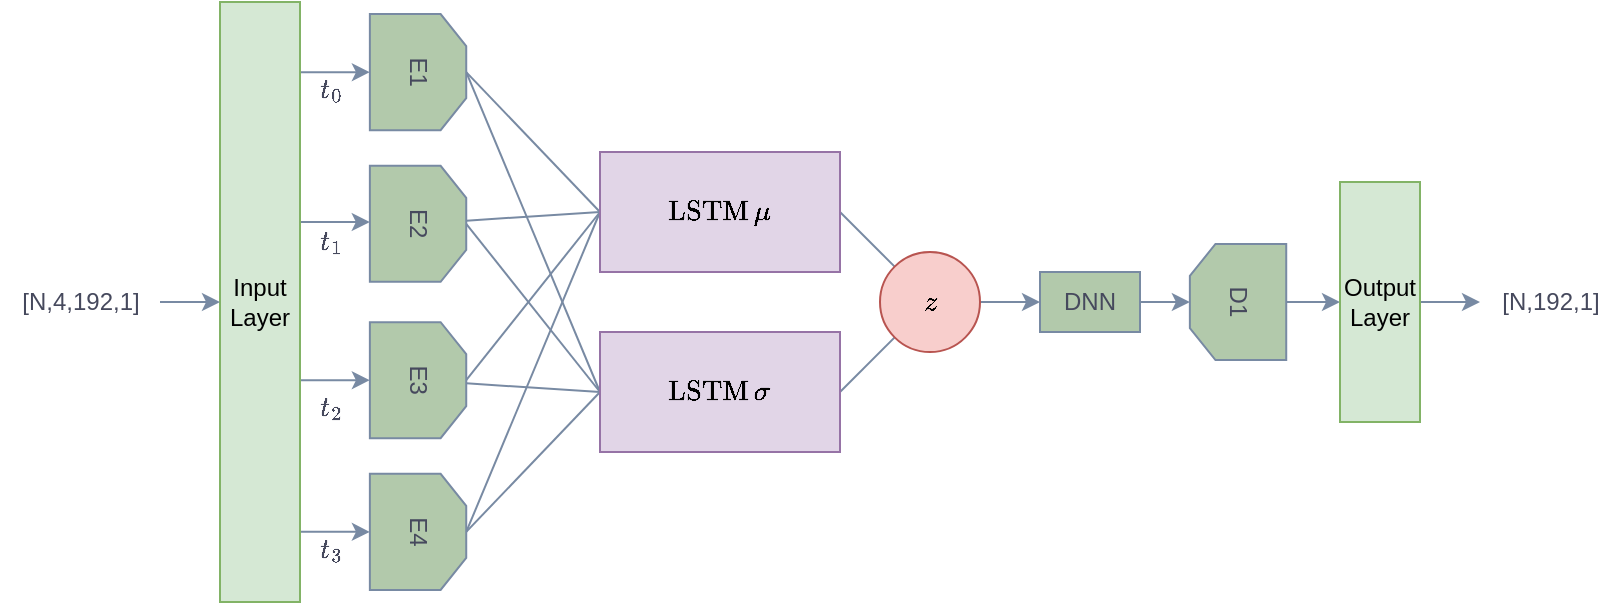 <mxfile version="22.0.2" type="device">
  <diagram name="Seite-1" id="30Ckv1rOUddr_BBJVf9G">
    <mxGraphModel dx="3599" dy="618" grid="1" gridSize="10" guides="1" tooltips="1" connect="1" arrows="1" fold="1" page="1" pageScale="1" pageWidth="827" pageHeight="1169" math="1" shadow="0">
      <root>
        <mxCell id="0" />
        <mxCell id="1" parent="0" />
        <mxCell id="4DEG6i5r2hOcw2yrL1nB-13" style="edgeStyle=orthogonalEdgeStyle;rounded=0;orthogonalLoop=1;jettySize=auto;html=1;exitX=1;exitY=0.25;exitDx=0;exitDy=0;entryX=0.5;entryY=1;entryDx=0;entryDy=0;labelBackgroundColor=none;strokeColor=#788AA3;fontColor=default;" parent="1" source="4DEG6i5r2hOcw2yrL1nB-1" target="4DEG6i5r2hOcw2yrL1nB-4" edge="1">
          <mxGeometry relative="1" as="geometry">
            <Array as="points">
              <mxPoint x="-1610" y="265" />
            </Array>
          </mxGeometry>
        </mxCell>
        <mxCell id="4DEG6i5r2hOcw2yrL1nB-14" style="edgeStyle=orthogonalEdgeStyle;rounded=0;orthogonalLoop=1;jettySize=auto;html=1;exitX=1;exitY=0.25;exitDx=0;exitDy=0;entryX=0.5;entryY=1;entryDx=0;entryDy=0;labelBackgroundColor=none;strokeColor=#788AA3;fontColor=default;" parent="1" source="4DEG6i5r2hOcw2yrL1nB-1" target="4DEG6i5r2hOcw2yrL1nB-9" edge="1">
          <mxGeometry relative="1" as="geometry">
            <Array as="points">
              <mxPoint x="-1610" y="340" />
              <mxPoint x="-1575" y="340" />
            </Array>
          </mxGeometry>
        </mxCell>
        <mxCell id="4DEG6i5r2hOcw2yrL1nB-15" style="edgeStyle=orthogonalEdgeStyle;rounded=0;orthogonalLoop=1;jettySize=auto;html=1;exitX=1;exitY=0.75;exitDx=0;exitDy=0;entryX=0.5;entryY=1;entryDx=0;entryDy=0;labelBackgroundColor=none;strokeColor=#788AA3;fontColor=default;" parent="1" source="4DEG6i5r2hOcw2yrL1nB-1" target="4DEG6i5r2hOcw2yrL1nB-10" edge="1">
          <mxGeometry relative="1" as="geometry">
            <Array as="points">
              <mxPoint x="-1610" y="420" />
            </Array>
          </mxGeometry>
        </mxCell>
        <mxCell id="4DEG6i5r2hOcw2yrL1nB-16" style="edgeStyle=orthogonalEdgeStyle;rounded=0;orthogonalLoop=1;jettySize=auto;html=1;exitX=1;exitY=0.75;exitDx=0;exitDy=0;entryX=0.5;entryY=1;entryDx=0;entryDy=0;labelBackgroundColor=none;strokeColor=#788AA3;fontColor=default;" parent="1" source="4DEG6i5r2hOcw2yrL1nB-1" target="4DEG6i5r2hOcw2yrL1nB-8" edge="1">
          <mxGeometry relative="1" as="geometry">
            <Array as="points">
              <mxPoint x="-1610" y="495" />
            </Array>
          </mxGeometry>
        </mxCell>
        <mxCell id="4DEG6i5r2hOcw2yrL1nB-1" value="Input Layer" style="rounded=0;whiteSpace=wrap;html=1;labelBackgroundColor=none;fillColor=#d5e8d4;strokeColor=#82b366;" parent="1" vertex="1">
          <mxGeometry x="-1650" y="230" width="40" height="300" as="geometry" />
        </mxCell>
        <mxCell id="4DEG6i5r2hOcw2yrL1nB-3" value="" style="edgeStyle=orthogonalEdgeStyle;rounded=0;orthogonalLoop=1;jettySize=auto;html=1;labelBackgroundColor=none;strokeColor=#788AA3;fontColor=default;" parent="1" source="4DEG6i5r2hOcw2yrL1nB-2" target="4DEG6i5r2hOcw2yrL1nB-1" edge="1">
          <mxGeometry relative="1" as="geometry" />
        </mxCell>
        <mxCell id="4DEG6i5r2hOcw2yrL1nB-2" value="[N,4,192,1]" style="text;html=1;align=center;verticalAlign=middle;resizable=0;points=[];autosize=1;strokeColor=none;fillColor=none;labelBackgroundColor=none;fontColor=#46495D;" parent="1" vertex="1">
          <mxGeometry x="-1760" y="365" width="80" height="30" as="geometry" />
        </mxCell>
        <mxCell id="rSMwKwBw5-kmtVjUByB2-7" style="rounded=0;orthogonalLoop=1;jettySize=auto;html=1;entryX=0;entryY=0.5;entryDx=0;entryDy=0;endArrow=none;endFill=0;exitX=0.5;exitY=0;exitDx=0;exitDy=0;labelBackgroundColor=none;strokeColor=#788AA3;fontColor=default;" edge="1" parent="1" source="4DEG6i5r2hOcw2yrL1nB-4" target="rSMwKwBw5-kmtVjUByB2-5">
          <mxGeometry relative="1" as="geometry" />
        </mxCell>
        <mxCell id="rSMwKwBw5-kmtVjUByB2-8" style="rounded=0;orthogonalLoop=1;jettySize=auto;html=1;exitX=0.5;exitY=0;exitDx=0;exitDy=0;entryX=0;entryY=0.5;entryDx=0;entryDy=0;endArrow=none;endFill=0;labelBackgroundColor=none;strokeColor=#788AA3;fontColor=default;" edge="1" parent="1" source="4DEG6i5r2hOcw2yrL1nB-4" target="rSMwKwBw5-kmtVjUByB2-6">
          <mxGeometry relative="1" as="geometry" />
        </mxCell>
        <mxCell id="4DEG6i5r2hOcw2yrL1nB-4" value="E1" style="shape=loopLimit;whiteSpace=wrap;html=1;rotation=90;size=16;labelBackgroundColor=none;fillColor=#B2C9AB;strokeColor=#788AA3;fontColor=#46495D;" parent="1" vertex="1">
          <mxGeometry x="-1580" y="240.98" width="58.05" height="48.18" as="geometry" />
        </mxCell>
        <mxCell id="rSMwKwBw5-kmtVjUByB2-13" style="rounded=0;orthogonalLoop=1;jettySize=auto;html=1;entryX=0;entryY=0.5;entryDx=0;entryDy=0;endArrow=none;endFill=0;exitX=0.5;exitY=0;exitDx=0;exitDy=0;labelBackgroundColor=none;strokeColor=#788AA3;fontColor=default;" edge="1" parent="1" source="4DEG6i5r2hOcw2yrL1nB-8" target="rSMwKwBw5-kmtVjUByB2-5">
          <mxGeometry relative="1" as="geometry" />
        </mxCell>
        <mxCell id="rSMwKwBw5-kmtVjUByB2-14" style="rounded=0;orthogonalLoop=1;jettySize=auto;html=1;exitX=0.5;exitY=0;exitDx=0;exitDy=0;entryX=0;entryY=0.5;entryDx=0;entryDy=0;endArrow=none;endFill=0;labelBackgroundColor=none;strokeColor=#788AA3;fontColor=default;" edge="1" parent="1" source="4DEG6i5r2hOcw2yrL1nB-8" target="rSMwKwBw5-kmtVjUByB2-6">
          <mxGeometry relative="1" as="geometry" />
        </mxCell>
        <mxCell id="4DEG6i5r2hOcw2yrL1nB-8" value="E4" style="shape=loopLimit;whiteSpace=wrap;html=1;rotation=90;size=16;labelBackgroundColor=none;fillColor=#B2C9AB;strokeColor=#788AA3;fontColor=#46495D;" parent="1" vertex="1">
          <mxGeometry x="-1580" y="470.85" width="58.05" height="48.18" as="geometry" />
        </mxCell>
        <mxCell id="rSMwKwBw5-kmtVjUByB2-9" style="rounded=0;orthogonalLoop=1;jettySize=auto;html=1;entryX=0;entryY=0.5;entryDx=0;entryDy=0;endArrow=none;endFill=0;labelBackgroundColor=none;strokeColor=#788AA3;fontColor=default;" edge="1" parent="1" source="4DEG6i5r2hOcw2yrL1nB-9" target="rSMwKwBw5-kmtVjUByB2-5">
          <mxGeometry relative="1" as="geometry" />
        </mxCell>
        <mxCell id="rSMwKwBw5-kmtVjUByB2-10" style="rounded=0;orthogonalLoop=1;jettySize=auto;html=1;exitX=0.5;exitY=0;exitDx=0;exitDy=0;entryX=0;entryY=0.5;entryDx=0;entryDy=0;endArrow=none;endFill=0;labelBackgroundColor=none;strokeColor=#788AA3;fontColor=default;" edge="1" parent="1" source="4DEG6i5r2hOcw2yrL1nB-9" target="rSMwKwBw5-kmtVjUByB2-6">
          <mxGeometry relative="1" as="geometry" />
        </mxCell>
        <mxCell id="4DEG6i5r2hOcw2yrL1nB-9" value="E2" style="shape=loopLimit;whiteSpace=wrap;html=1;rotation=90;size=16;labelBackgroundColor=none;fillColor=#B2C9AB;strokeColor=#788AA3;fontColor=#46495D;" parent="1" vertex="1">
          <mxGeometry x="-1580" y="316.82" width="58.05" height="48.18" as="geometry" />
        </mxCell>
        <mxCell id="rSMwKwBw5-kmtVjUByB2-11" style="rounded=0;orthogonalLoop=1;jettySize=auto;html=1;entryX=0;entryY=0.5;entryDx=0;entryDy=0;endArrow=none;endFill=0;labelBackgroundColor=none;strokeColor=#788AA3;fontColor=default;" edge="1" parent="1" source="4DEG6i5r2hOcw2yrL1nB-10" target="rSMwKwBw5-kmtVjUByB2-6">
          <mxGeometry relative="1" as="geometry" />
        </mxCell>
        <mxCell id="rSMwKwBw5-kmtVjUByB2-12" style="rounded=0;orthogonalLoop=1;jettySize=auto;html=1;exitX=0.5;exitY=0;exitDx=0;exitDy=0;entryX=0;entryY=0.5;entryDx=0;entryDy=0;endArrow=none;endFill=0;labelBackgroundColor=none;strokeColor=#788AA3;fontColor=default;" edge="1" parent="1" source="4DEG6i5r2hOcw2yrL1nB-10" target="rSMwKwBw5-kmtVjUByB2-5">
          <mxGeometry relative="1" as="geometry" />
        </mxCell>
        <mxCell id="4DEG6i5r2hOcw2yrL1nB-10" value="E3" style="shape=loopLimit;whiteSpace=wrap;html=1;rotation=90;size=16;labelBackgroundColor=none;fillColor=#B2C9AB;strokeColor=#788AA3;fontColor=#46495D;" parent="1" vertex="1">
          <mxGeometry x="-1580" y="395" width="58.05" height="48.18" as="geometry" />
        </mxCell>
        <mxCell id="rSMwKwBw5-kmtVjUByB2-1" value="$$t_0$$" style="text;html=1;align=center;verticalAlign=middle;resizable=0;points=[];autosize=1;strokeColor=none;fillColor=none;labelBackgroundColor=none;fontColor=#46495D;" vertex="1" parent="1">
          <mxGeometry x="-1630" y="259.16" width="70" height="30" as="geometry" />
        </mxCell>
        <mxCell id="rSMwKwBw5-kmtVjUByB2-2" value="$$t_1$$" style="text;html=1;align=center;verticalAlign=middle;resizable=0;points=[];autosize=1;strokeColor=none;fillColor=none;labelBackgroundColor=none;fontColor=#46495D;" vertex="1" parent="1">
          <mxGeometry x="-1630" y="335" width="70" height="30" as="geometry" />
        </mxCell>
        <mxCell id="rSMwKwBw5-kmtVjUByB2-3" value="$$t_2$$" style="text;html=1;align=center;verticalAlign=middle;resizable=0;points=[];autosize=1;strokeColor=none;fillColor=none;labelBackgroundColor=none;fontColor=#46495D;" vertex="1" parent="1">
          <mxGeometry x="-1630" y="418" width="70" height="30" as="geometry" />
        </mxCell>
        <mxCell id="rSMwKwBw5-kmtVjUByB2-4" value="$$t_3$$" style="text;html=1;align=center;verticalAlign=middle;resizable=0;points=[];autosize=1;strokeColor=none;fillColor=none;labelBackgroundColor=none;fontColor=#46495D;" vertex="1" parent="1">
          <mxGeometry x="-1630" y="489.03" width="70" height="30" as="geometry" />
        </mxCell>
        <mxCell id="rSMwKwBw5-kmtVjUByB2-19" style="rounded=0;orthogonalLoop=1;jettySize=auto;html=1;exitX=1;exitY=0.5;exitDx=0;exitDy=0;endArrow=none;endFill=0;labelBackgroundColor=none;strokeColor=#788AA3;fontColor=default;" edge="1" parent="1" source="rSMwKwBw5-kmtVjUByB2-5" target="rSMwKwBw5-kmtVjUByB2-18">
          <mxGeometry relative="1" as="geometry" />
        </mxCell>
        <mxCell id="rSMwKwBw5-kmtVjUByB2-5" value="$$\text{LSTM}\,\mu$$" style="rounded=0;whiteSpace=wrap;html=1;labelBackgroundColor=none;fillColor=#e1d5e7;strokeColor=#9673a6;" vertex="1" parent="1">
          <mxGeometry x="-1460" y="305" width="120" height="60" as="geometry" />
        </mxCell>
        <mxCell id="rSMwKwBw5-kmtVjUByB2-20" style="rounded=0;orthogonalLoop=1;jettySize=auto;html=1;endArrow=none;endFill=0;exitX=1;exitY=0.5;exitDx=0;exitDy=0;labelBackgroundColor=none;strokeColor=#788AA3;fontColor=default;" edge="1" parent="1" source="rSMwKwBw5-kmtVjUByB2-6" target="rSMwKwBw5-kmtVjUByB2-18">
          <mxGeometry relative="1" as="geometry" />
        </mxCell>
        <mxCell id="rSMwKwBw5-kmtVjUByB2-6" value="$$\text{LSTM}\,\sigma$$" style="rounded=0;whiteSpace=wrap;html=1;labelBackgroundColor=none;fillColor=#e1d5e7;strokeColor=#9673a6;" vertex="1" parent="1">
          <mxGeometry x="-1460" y="395" width="120" height="60" as="geometry" />
        </mxCell>
        <mxCell id="rSMwKwBw5-kmtVjUByB2-22" value="" style="edgeStyle=orthogonalEdgeStyle;rounded=0;orthogonalLoop=1;jettySize=auto;html=1;labelBackgroundColor=none;strokeColor=#788AA3;fontColor=default;entryX=0;entryY=0.5;entryDx=0;entryDy=0;" edge="1" parent="1" source="rSMwKwBw5-kmtVjUByB2-18" target="rSMwKwBw5-kmtVjUByB2-21">
          <mxGeometry relative="1" as="geometry">
            <mxPoint x="-1240" y="380" as="targetPoint" />
          </mxGeometry>
        </mxCell>
        <mxCell id="rSMwKwBw5-kmtVjUByB2-18" value="$$z$$" style="ellipse;whiteSpace=wrap;html=1;aspect=fixed;labelBackgroundColor=none;fillColor=#f8cecc;strokeColor=#b85450;" vertex="1" parent="1">
          <mxGeometry x="-1320" y="355" width="50" height="50" as="geometry" />
        </mxCell>
        <mxCell id="rSMwKwBw5-kmtVjUByB2-29" style="rounded=0;orthogonalLoop=1;jettySize=auto;html=1;entryX=0.5;entryY=1;entryDx=0;entryDy=0;endArrow=classic;endFill=1;exitX=1;exitY=0.5;exitDx=0;exitDy=0;labelBackgroundColor=none;strokeColor=#788AA3;fontColor=default;" edge="1" parent="1" source="rSMwKwBw5-kmtVjUByB2-21" target="rSMwKwBw5-kmtVjUByB2-23">
          <mxGeometry relative="1" as="geometry" />
        </mxCell>
        <mxCell id="rSMwKwBw5-kmtVjUByB2-21" value="DNN" style="whiteSpace=wrap;html=1;labelBackgroundColor=none;fillColor=#B2C9AB;strokeColor=#788AA3;fontColor=#46495D;" vertex="1" parent="1">
          <mxGeometry x="-1240" y="365" width="50" height="30" as="geometry" />
        </mxCell>
        <mxCell id="rSMwKwBw5-kmtVjUByB2-39" value="" style="edgeStyle=orthogonalEdgeStyle;rounded=0;orthogonalLoop=1;jettySize=auto;html=1;strokeColor=#788AA3;fontColor=#46495D;fillColor=#B2C9AB;" edge="1" parent="1" source="rSMwKwBw5-kmtVjUByB2-23" target="rSMwKwBw5-kmtVjUByB2-27">
          <mxGeometry relative="1" as="geometry" />
        </mxCell>
        <mxCell id="rSMwKwBw5-kmtVjUByB2-23" value="D1" style="shape=loopLimit;whiteSpace=wrap;html=1;rotation=90;size=16;flipV=1;labelBackgroundColor=none;fillColor=#B2C9AB;strokeColor=#788AA3;fontColor=#46495D;" vertex="1" parent="1">
          <mxGeometry x="-1170" y="355.91" width="58.05" height="48.18" as="geometry" />
        </mxCell>
        <mxCell id="rSMwKwBw5-kmtVjUByB2-38" value="" style="edgeStyle=orthogonalEdgeStyle;rounded=0;orthogonalLoop=1;jettySize=auto;html=1;strokeColor=#788AA3;fontColor=#46495D;fillColor=#B2C9AB;" edge="1" parent="1" source="rSMwKwBw5-kmtVjUByB2-27" target="rSMwKwBw5-kmtVjUByB2-37">
          <mxGeometry relative="1" as="geometry" />
        </mxCell>
        <mxCell id="rSMwKwBw5-kmtVjUByB2-27" value="Output Layer" style="rounded=0;whiteSpace=wrap;html=1;labelBackgroundColor=none;fillColor=#d5e8d4;strokeColor=#82b366;" vertex="1" parent="1">
          <mxGeometry x="-1090" y="320" width="40" height="120" as="geometry" />
        </mxCell>
        <mxCell id="rSMwKwBw5-kmtVjUByB2-37" value="[N,192,1]" style="text;html=1;align=center;verticalAlign=middle;resizable=0;points=[];autosize=1;strokeColor=none;fillColor=none;labelBackgroundColor=none;fontColor=#46495D;" vertex="1" parent="1">
          <mxGeometry x="-1020" y="365" width="70" height="30" as="geometry" />
        </mxCell>
      </root>
    </mxGraphModel>
  </diagram>
</mxfile>
